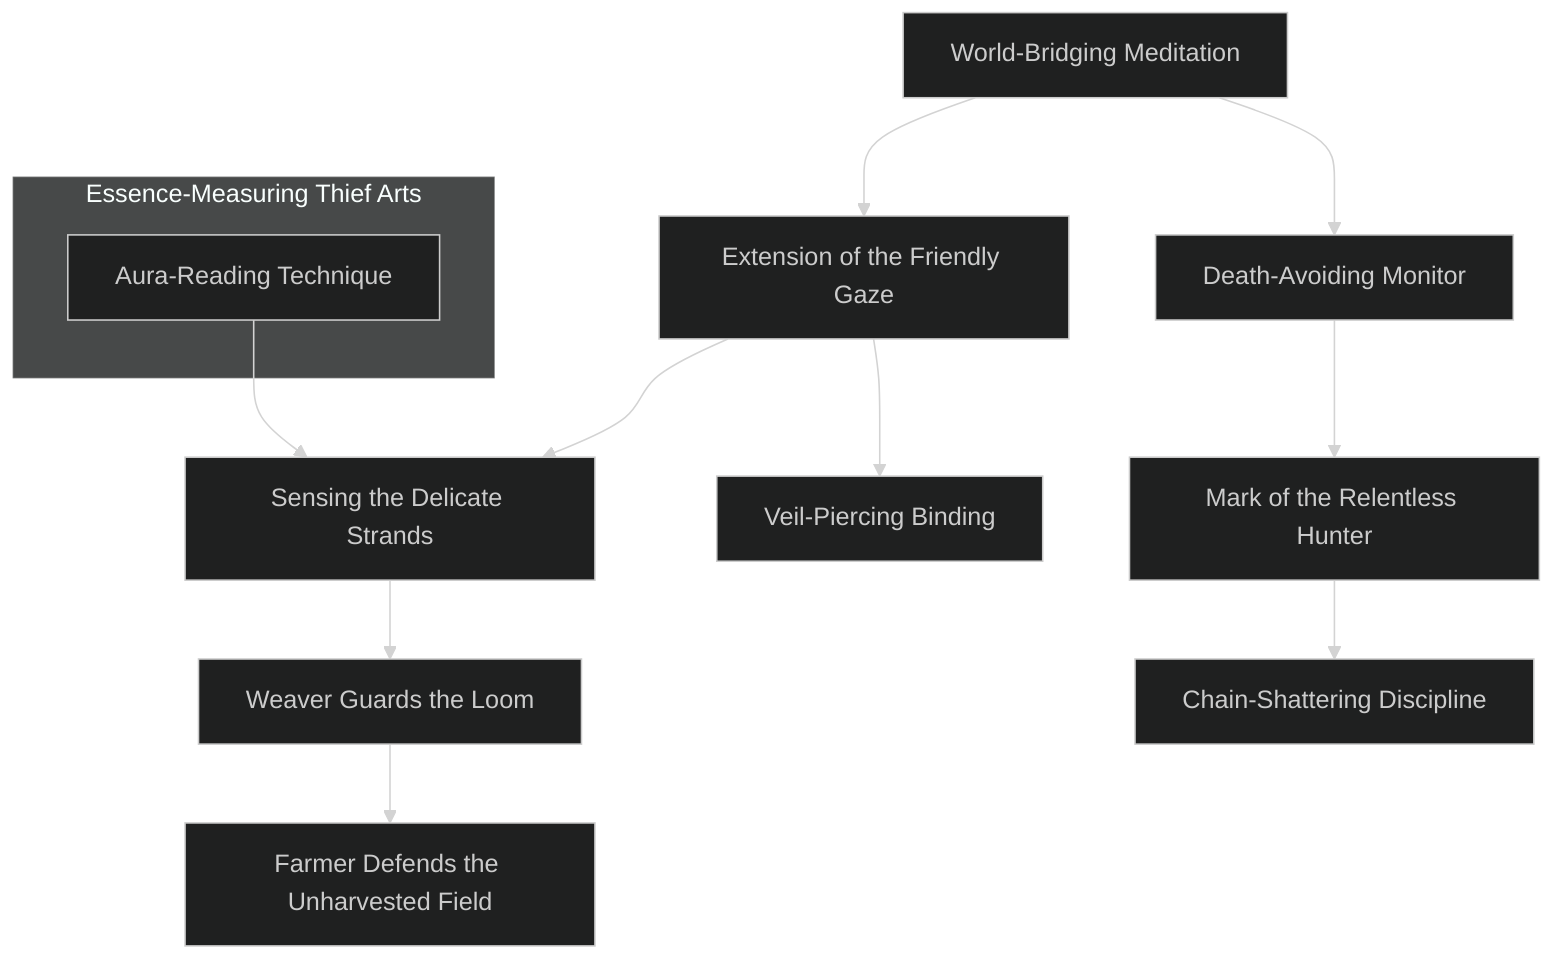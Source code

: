 ---
config:
  theme: dark
---
flowchart TD

    world_bridging_meditation[World-Bridging Meditation]
    click world_bridging_meditation callback "
        World-Bridging Meditation<br>
        <br>
        Cost: 4 motes<br>
        Duration: Instant<br>
        Type: Simple<br>
        Minimum Temperance: 1<br>
        Minimum Essence: 1<br>
        Prerequisite Charms: None<br>
        <br>
        Ghosts maintain links to the world they left be-
        hind, willingly or no. World-Bridging Meditation
        enables a ghost to check in on those things that still
        matter. While it does not provide tremendous detail, it
        does give enough information to allow the ghost to
        know the basics of what’s going on with his Fetters. For
        many of the dead, that’s enough.<br>
        To employ World-Bridging Meditation, the ghost
        requires a moment of peace and quiet in which to meditate.
        If the circumstances are noisy or disruptive, a
        Willpower roll is required. Once the ghost is calm enough
        to continue, the player announces what Fetter the ghost is
        attempting to sense. It must be a Fetter — otherwise, the
        connection won’t be strong enough to allow the ghost to
        peer through the veil of death. At that point, a Wits +
        Temperance roll is made. If it is successful, the ghost gets
        a sense of the current state of the object or person. What
        the ghost gets is nothing more than a general assessment —
        health, condition and not much more. If the person is dead
        (or the object has been destroyed) the ghost is instantly
        aware of it and feels a cold, hollow absence.
        "

    death_avoiding_monitor[Death-Avoiding Monitor]
    world_bridging_meditation --> death_avoiding_monitor
    click death_avoiding_monitor callback "
        Death-Avoiding Monitor<br>
        <br>
        Cost: 4 motes, 1 Willpower/+1 or 2 experience<br>
        Duration: One week/instant<br>
        Type: Supplemental<br>
        Minimum Temperance: 1<br>
        Minimum Essence: 1<br>
        Prerequisite Charms: World-Bridging Meditation<br>
        <br>
        Sometimes, a momentary glimpse isn’t enough. In
        these cases, the ghost wishes to establish a more permanent
        link. In that case, Death-Avoiding Monitor is a useful
        technique for letting the ghost remain constantly aware of
        the condition of an object. The Death-Avoiding Monitor
        lets the ghost know when the object — or person’s —
        condition changes. Such changes include — but are not
        limited to — injury, illness, death, falling in love and
        pregnancy, in the case of a person, or structural damage or
        destruction, in the case of an object. The sense of the object
        stays in the background and only intrudes when the ghost
        concentrates or when the monitored condition changes.
        The object does not need to be one of the ghost’s Fetters.<br>
        Establishing the Death-Avoiding Monitor requires a
        Perception + Temperance roll, difficulty 1. If the ghost
        wishes to extend the effect of the Death-Avoiding Monitor,
        his player can do so by extending an experience point. This
        allows the effect to carry over for a year and a day. Adding
        a second experience point makes the effect permanent.
        "

    extension_of_the_friendly_gaze[Extension of the Friendly Gaze]
    world_bridging_meditation --> extension_of_the_friendly_gaze
    click extension_of_the_friendly_gaze callback "
        Extension of the Friendly Gaze<br>
        <br>
        Cost: 6 motes<br>
        Duration: Instant<br>
        Type: Reflexive<br>
        Minimum Temperance: 2<br>
        Minimum Essence: 1<br>
        Prerequisite Charms: World-Bridging Meditation<br>
        <br>
        Extension of the Friendly Gaze allows a ghost to peer
        in on another ghost’s Fetters. By laying a hand on her
        fellow shade, the ghost can peer across the barrier between
        worlds to see how the Fetter is faring. This information is
        not magically shared with the target, which allows the
        ghost gathering it to use the power in a potentially unscrupulous
        manner.<br>
        The first step in the Extension of the Friendly Gaze is
        simple physical contact between the ghost and her peer. If
        the other ghost is willing, this is automatic. If not, it
        requires a successful Dexterity + Brawl or Martial Arts
        attack, which need do no damage. Once physical contact,
        be it ever so brief, has been established, the player of the
        ghost attempting to use this Arcanos makes a reflexive
        Wits + Mediation roll at a difficulty of (5 - the Fetter rating
        of the object). If successful, the ghost gets the same sort of
        information about one of the target’s Fetters that she
        would have gotten from using World-Bridging Meditation
        for herself. If the target is not consenting, the Storyteller
        chooses the object or individual the ghost learns about.<br>
        <br>
        TURNABOUT IS FAIR PLAY<br>
        There is no way for a ghost to know if her
        counterpart also has the ability to perform Ex-
        tension of the Friendly Gaze. If a ghost uses the
        power on a ghost who also possesses it, that ghost
        may, in turn, use it, reflexively and simultaneously,
        on his assailant.
        "

    veil_piercing_binding[Veil-Piercing Binding]
    extension_of_the_friendly_gaze --> veil_piercing_binding
    click veil_piercing_binding callback "
        Veil-Piercing Binding<br>
        <br>
        Cost: 5 motes, 2 Willpower + 1 or 2 experience<br>
        Duration: Instant<br>
        Type: Simple<br>
        Minimum Temperance: 4<br>
        Minimum Essence: 2<br>
        Prerequisite Charms: Extension of the Friendly Gaze<br>
        <br>
        With Veil-Piercing Binding, a ghost can do for others
        what Death-Avoiding Monitor allows him to do for himself.
        This Arcanos binds an object or person in the lands of
        the living to the consciousness of a ghost, allowing her to
        perform a check on its status whenever she wants.<br>
        Veil-Piercing Binding must be invoked the turn after
        Extension of the Friendly Gaze. The ghost’s player makes an
        Endurance + Meditation roll (difficulty 2). If it succeeds, the
        Fetter the ghost saw with Extension of the Friendly Gaze is
        bound to the target. As with Death-Avoiding Monitor, the
        target must spend a point of Essence each time she wishes to
        check in on her bound Fetter. Veil-Piercing Binding can
        only bind one object or person at a time, but it can be used
        more than once on an individual ghost.<br>
        The duration of Veil-Piercing Binding can be extended
        by the expenditure of experience points. One
        experience point prolongs the effect for a year; two makes
        it permanent.
        "

    mark_of_the_relentless_hunter[Mark of the Relentless Hunter]
    death_avoiding_monitor --> mark_of_the_relentless_hunter
    click mark_of_the_relentless_hunter callback "
        Mark of the Relentless Hunter<br>
        <br>
        Cost: 6 motes, 1 Willpower + 1 or 2 experience<br>
        Duration: One week<br>
        Type: Simple<br>
        Minimum Temperance: 2<br>
        Minimum Essence: 2<br>
        Prerequisite Charms: Death-Avoiding Monitor<br>
        <br>
        The Mark of the Relentless Hunter allows a ghost to
        not only know the rough condition of a Fetter, but also to
        sense its location and direction. While Mark of the Relentless
        Hunter is in effect, the ghost can effortlessly sense
        the Fetter and, thus, can track it even across the worlds.
        The connection, once forged, is unbreakable by any natural
        means, and the ghost’s sense of his Fetter is unshakable.
        Only the end of the Arcanos’ duration or the destruction
        of the item will serve to break the connection naturally.
        The Mark of the Relentless Hunter can also be set on
        an item or person bound to a ghost through either Death-Avoiding
        Monitor or Veil-Piercing Binding. The object
        must be specified before the Essence and Willpower is
        spent, at which point the player of the ghost activating the
        Arcanos makes a Perception + Meditation roll (difficulty
        2 if it’s being performed on another ghost, difficulty 1 if the
        ghost is performing it on herself). If the roll is successful,
        the ghost now has a fix on the item and can summon up its
        condition and direction without expenditure of Essence.
        Expending 1 experience point can extend the Mark
        out to a year. A second experience point makes the sign
        permanent. Characters who have this Charm’s effects
        binding them to an object can develop Fetters relating to
        it more easily and cheaply. See Chapter Seven: Storytelling
        for details. If another ghost is the beneficiary of this
        Arcanos, his player must spend the experience points.
        Essence committed to the Charm is released when it is
        made permanent with experience.<br>
        <br>
        THE ETERNAL HUNT<br>
        Once the Mark of the Relentless Hunter has
        been made permanent, even death cannot exert
        power over it. A ghost can find a loved one or a hated
        enemy who passes into the Underworld by virtue of
        a Mark placed during life.
        "

    subgraph Essence-Measuring Thief Arts
        aura_reading_technique[Aura-Reading Technique]
    end

    sensing_the_delicate_strands[Sensing the Delicate Strands]
    aura_reading_technique --> sensing_the_delicate_strands
    extension_of_the_friendly_gaze --> sensing_the_delicate_strands
    click sensing_the_delicate_strands callback "
        Sensing the Delicate Strands<br>
        <br>
        Cost: 6 motes, 1 Willpower<br>
        Duration: Instant<br>
        Type: Simple<br>
        Minimum Temperance: 2<br>
        Minimum Essence: 2<br>
        Prerequisite Charms: Aura-Reading Technique, Extension of the Friendly Gaze<br>
        <br>
        Sensing the Delicate Strands allows a ghost to get a
        mental image of the things that are important to another
        ghost. It is also a key step in performing Chain-Shattering
        Discipline, illuminating a target who would otherwise
        be unknowable.<br>
        Using the Arcanos does not require physical contact.
        Instead, the ghost must only be within sight of her target.
        Once the object of her attentions has been picked out, the
        ghost’s player makes a Perception + Occult roll (difficulty
        3). A success gives the ghost basic knowledge of one of the
        target’s Fetters. The character knows the distance to, the
        direction of, the appearance of and the general nature of
        the subject’s attachment to the Fetter. At no additional
        cost, the ghost’s player can keep rolling until she fails. Each
        success reveals another secret.<br>
        If an attempt at Sensing the Delicate Strands fails, 24
        hours must elapse before the ghost can make another
        attempt on the same target. A ghost whose mind has been
        read thus is not aware that Sensing the Delicate Strands
        has been used on him, regardless of whether the attempt
        succeeds or fails.
        "

    chain_shattering_discipline[Chain-Shattering Discipline]
    mark_of_the_relentless_hunter --> chain_shattering_discipline
    click chain_shattering_discipline callback "
        Chain-Shattering Discipline<br>
        <br>
        Cost: 6 motes, 3 Willpower<br>
        Duration: Instant<br>
        Type: Simple<br>
        Minimum Temperance: 3<br>
        Minimum Essence: 3<br>
        Prerequisite Charms: Mark of the Relentless Hunter<br>
        <br>
        Chain-Shattering Discipline is the inverse of powers
        such as Veil-Piercing Binding. Instead of binding a ghost to
        a Fetter, this Arcanos instead shatters that bond. Once the
        ghost has identified a target, she can choose to break the
        ghost’s connection to it. Once the connection is broken, the
        Fetter is gone. It and its representation no longer provide
        any benefits, nor can the ghost nor any other ghosts spy on
        it with Arcanoi for sensing or locating Fetters. The connection
        is lost, irretrievably and irrevocably.<br>
        The use of Chain-Shattering Discipline requires either
        visual contact with the target and a successful use of
        Sensing the Delicate Strands or possession of something
        belonging to the target, which is broken when the Charm
        is activated. A Strength + Temperance roll with difficulty
        equal to the target’s permanent Essence plus the strength
        of the Fetter is required to actually break the link.
        The target is instantly aware of the breaking of the
        link, even if there was no active connection between the
        two at the time. The victim’s player must also succeed on
        a Willpower roll, or his character goes mad for a number of
        days equal to the attacker’s Temperance rating.
        "

    weaver_guards_the_loom[Weaver Guards the Loom]
    sensing_the_delicate_strands --> weaver_guards_the_loom
    click weaver_guards_the_loom callback "
        Weaver Guards the Loom<br>
        <br>
        Cost: 3 motes<br>
        Duration: One day<br>
        Type: Reflexive<br>
        Minimum Temperance: 2<br>
        Minimum Essence: 2<br>
        Prerequisite Charms: Sensing the Delicate Strands<br>
        <br>
        Any ghost who can touch another’s Fetters is painfully
        aware that someone may be doing the same thing to them.
        This knowledge made the development of Weaver Guards
        the Loom — the most basic defense against this sort of
        aggression — a necessity. By exercising Weaver Guards the
        Loom, the ghost gathers the threads of his Fetters, so as to
        know when another hand is touching them.<br>
        Activating Weaver Guards the Loom requires an
        Intelligence + Meditation roll (difficulty 1). If successful,
        the ghost is now automatically protected against Fetter-
        related intrusion. He need not think about it and can
        reflexively renew the protection when its duration lapses.<br>
        While Weaver Guards the Loom is in effect, the
        ghost’s player gets a reflexive Perception + Temperance
        roll (difficulty 1) in the instance of any attempt to use any
        Fetter monitoring or detection Charm against the ghost. If
        the action is detected, the ghost’s player can make a
        reflexive Perception + Occult roll (difficulty 3) to see if his
        character has an idea where the intrusion comes from.
        Success on this roll reveals the identity of the interloper.
        Weaver Guards the Loom does not prevent the intrusion.
        It merely reports the fact to the ghost whose Fetters are
        being violated. There is no way for the intruding ghost to
        know she has been detected.
        "

    farmer_defends_the_unharvested_field[Farmer Defends the Unharvested Field]
    weaver_guards_the_loom --> farmer_defends_the_unharvested_field
    click farmer_defends_the_unharvested_field callback "
        Farmer Defends the Unharvested Field<br>
        <br>
        Cost: 5 motes<br>
        Duration: Instant<br>
        Type: Reflexive<br>
        Minimum Temperance: 3<br>
        Minimum Essence: 3<br>
        Prerequisite Charms: Weaver Guards the Loom<br>
        <br>
        Weaver Guards the Loom provides awareness of intrusion.
        Farmer Defends the Unharvested Field allows the
        ghost to strike back. A supplement to its predecessor,
        Farmer Defends the Unharvested Field is generally invoked
        whenever Weaver Guards the Loom detects
        tampering with the character’s Fetters. As soon as the
        latter Charm detects an unwelcome intrusion of this sort,
        the ghost’s power strikes back invisibly. On a successful
        Wits + Mediation (difficulty 1) roll by the player of the
        ghost using this Charm, the offending party suddenly
        suffers sharp pain, akin to being struck with a glass-studded
        whip. This does 5L damage, soaked only with natural soak.
        The intruding ghost loses her concentration, the attempt
        she made automatically fails, and her identity is immediately
        known to her target. While the blow is strictly
        psychic, it does have a physical manifestation — the affect
        ghost bleeds from her sensory organs for several minutes.<br>
        While Farmer Defends the Unharvested Field is reflexive,
        a ghost can choose not to unleash it. The cost of
        the Arcanos is paid each time it is used, but there is no cost
        if the ghost refrains from using it. Farmer Defends the
        Unharvested Field can specifically preempt Chain-Shattering
        Discipline.
        "